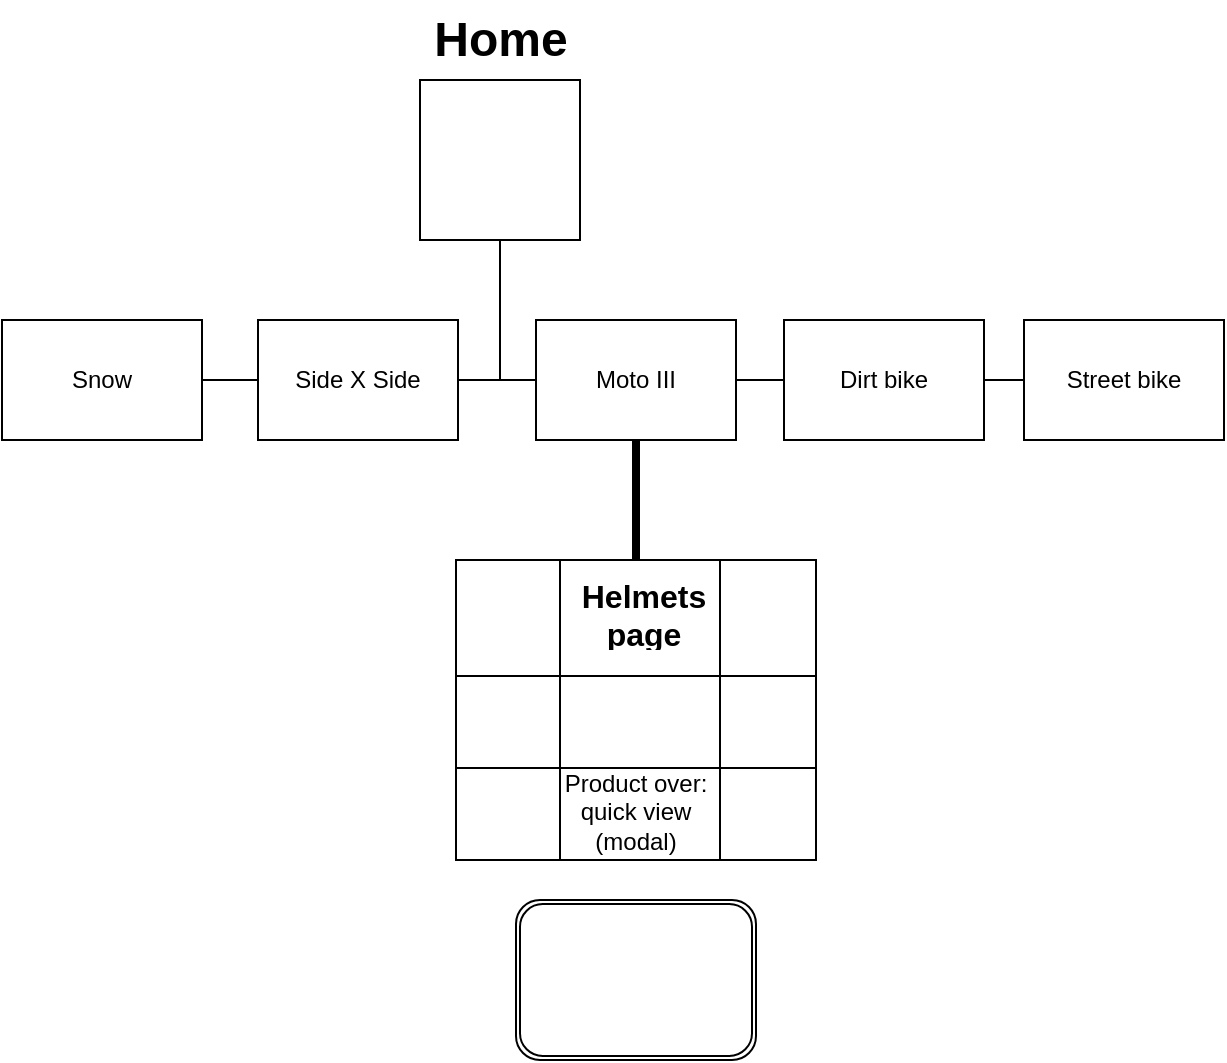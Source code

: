 <mxfile version="15.5.1" type="github"><diagram id="pVPDxXuSj9QUZrEX7Hru" name="Page-1"><mxGraphModel dx="946" dy="614" grid="1" gridSize="10" guides="1" tooltips="1" connect="1" arrows="1" fold="1" page="1" pageScale="1" pageWidth="827" pageHeight="1169" math="0" shadow="0"><root><mxCell id="0"/><mxCell id="1" parent="0"/><mxCell id="FU5SnRE4q-_udUetqIzK-1" value="" style="whiteSpace=wrap;html=1;aspect=fixed;" parent="1" vertex="1"><mxGeometry x="270" y="90" width="80" height="80" as="geometry"/></mxCell><mxCell id="FU5SnRE4q-_udUetqIzK-2" value="Home" style="text;strokeColor=none;fillColor=none;html=1;fontSize=24;fontStyle=1;verticalAlign=middle;align=center;" parent="1" vertex="1"><mxGeometry x="260" y="50" width="100" height="40" as="geometry"/></mxCell><mxCell id="FU5SnRE4q-_udUetqIzK-3" value="" style="edgeStyle=orthogonalEdgeStyle;startArrow=none;endArrow=none;rounded=0;targetPortConstraint=eastwest;sourcePortConstraint=northsouth;" parent="1" source="FU5SnRE4q-_udUetqIzK-6" target="FU5SnRE4q-_udUetqIzK-5" edge="1"><mxGeometry relative="1" as="geometry"><mxPoint x="260" y="170" as="sourcePoint"/><Array as="points"><mxPoint x="180" y="240"/><mxPoint x="180" y="240"/></Array></mxGeometry></mxCell><mxCell id="FU5SnRE4q-_udUetqIzK-4" value="" style="edgeStyle=orthogonalEdgeStyle;startArrow=none;endArrow=none;rounded=0;targetPortConstraint=eastwest;sourcePortConstraint=northsouth;" parent="1" source="FU5SnRE4q-_udUetqIzK-1" target="FU5SnRE4q-_udUetqIzK-6" edge="1"><mxGeometry relative="1" as="geometry"><mxPoint x="310" y="180" as="sourcePoint"/></mxGeometry></mxCell><mxCell id="FU5SnRE4q-_udUetqIzK-5" value="Snow" style="whiteSpace=wrap;html=1;align=center;verticalAlign=middle;treeFolding=1;treeMoving=1;" parent="1" vertex="1"><mxGeometry x="61" y="210" width="100" height="60" as="geometry"/></mxCell><mxCell id="FU5SnRE4q-_udUetqIzK-6" value="Side X Side" style="whiteSpace=wrap;html=1;align=center;verticalAlign=middle;treeFolding=1;treeMoving=1;" parent="1" vertex="1"><mxGeometry x="189" y="210" width="100" height="60" as="geometry"/></mxCell><mxCell id="FU5SnRE4q-_udUetqIzK-8" value="" style="edgeStyle=orthogonalEdgeStyle;startArrow=none;endArrow=none;rounded=0;targetPortConstraint=eastwest;sourcePortConstraint=northsouth;exitX=0.75;exitY=1;exitDx=0;exitDy=0;" parent="1" source="FU5SnRE4q-_udUetqIzK-1" target="FU5SnRE4q-_udUetqIzK-12" edge="1"><mxGeometry relative="1" as="geometry"><mxPoint x="330" y="160" as="sourcePoint"/><Array as="points"><mxPoint x="310" y="170"/><mxPoint x="310" y="240"/></Array></mxGeometry></mxCell><mxCell id="FU5SnRE4q-_udUetqIzK-9" value="Moto III" style="whiteSpace=wrap;html=1;align=center;verticalAlign=middle;treeFolding=1;treeMoving=1;" parent="1" vertex="1"><mxGeometry x="328" y="210" width="100" height="60" as="geometry"/></mxCell><mxCell id="FU5SnRE4q-_udUetqIzK-10" value="Dirt bike" style="whiteSpace=wrap;html=1;align=center;verticalAlign=middle;treeFolding=1;treeMoving=1;" parent="1" vertex="1"><mxGeometry x="452" y="210" width="100" height="60" as="geometry"/></mxCell><mxCell id="FU5SnRE4q-_udUetqIzK-12" value="Street bike" style="whiteSpace=wrap;html=1;align=center;verticalAlign=middle;treeFolding=1;treeMoving=1;" parent="1" vertex="1"><mxGeometry x="572" y="210" width="100" height="60" as="geometry"/></mxCell><mxCell id="FU5SnRE4q-_udUetqIzK-16" value="" style="shape=table;html=1;whiteSpace=wrap;startSize=0;container=1;collapsible=0;childLayout=tableLayout;" parent="1" vertex="1"><mxGeometry x="288" y="330" width="180" height="150" as="geometry"/></mxCell><mxCell id="FU5SnRE4q-_udUetqIzK-17" value="" style="shape=partialRectangle;html=1;whiteSpace=wrap;collapsible=0;dropTarget=0;pointerEvents=0;fillColor=none;top=0;left=0;bottom=0;right=0;points=[[0,0.5],[1,0.5]];portConstraint=eastwest;" parent="FU5SnRE4q-_udUetqIzK-16" vertex="1"><mxGeometry width="180" height="58" as="geometry"/></mxCell><mxCell id="FU5SnRE4q-_udUetqIzK-18" value="" style="shape=partialRectangle;html=1;whiteSpace=wrap;connectable=0;fillColor=none;top=0;left=0;bottom=0;right=0;overflow=hidden;pointerEvents=1;" parent="FU5SnRE4q-_udUetqIzK-17" vertex="1"><mxGeometry width="52" height="58" as="geometry"><mxRectangle width="52" height="58" as="alternateBounds"/></mxGeometry></mxCell><mxCell id="FU5SnRE4q-_udUetqIzK-19" value="" style="shape=partialRectangle;html=1;whiteSpace=wrap;connectable=0;fillColor=none;top=0;left=0;bottom=0;right=0;overflow=hidden;pointerEvents=1;" parent="FU5SnRE4q-_udUetqIzK-17" vertex="1"><mxGeometry x="52" width="80" height="58" as="geometry"><mxRectangle width="80" height="58" as="alternateBounds"/></mxGeometry></mxCell><mxCell id="FU5SnRE4q-_udUetqIzK-20" value="" style="shape=partialRectangle;html=1;whiteSpace=wrap;connectable=0;fillColor=none;top=0;left=0;bottom=0;right=0;overflow=hidden;pointerEvents=1;" parent="FU5SnRE4q-_udUetqIzK-17" vertex="1"><mxGeometry x="132" width="48" height="58" as="geometry"><mxRectangle width="48" height="58" as="alternateBounds"/></mxGeometry></mxCell><mxCell id="FU5SnRE4q-_udUetqIzK-21" value="" style="shape=partialRectangle;html=1;whiteSpace=wrap;collapsible=0;dropTarget=0;pointerEvents=0;fillColor=none;top=0;left=0;bottom=0;right=0;points=[[0,0.5],[1,0.5]];portConstraint=eastwest;" parent="FU5SnRE4q-_udUetqIzK-16" vertex="1"><mxGeometry y="58" width="180" height="46" as="geometry"/></mxCell><mxCell id="FU5SnRE4q-_udUetqIzK-22" value="" style="shape=partialRectangle;html=1;whiteSpace=wrap;connectable=0;fillColor=none;top=0;left=0;bottom=0;right=0;overflow=hidden;pointerEvents=1;" parent="FU5SnRE4q-_udUetqIzK-21" vertex="1"><mxGeometry width="52" height="46" as="geometry"><mxRectangle width="52" height="46" as="alternateBounds"/></mxGeometry></mxCell><mxCell id="FU5SnRE4q-_udUetqIzK-23" value="" style="shape=partialRectangle;html=1;whiteSpace=wrap;connectable=0;fillColor=none;top=0;left=0;bottom=0;right=0;overflow=hidden;pointerEvents=1;" parent="FU5SnRE4q-_udUetqIzK-21" vertex="1"><mxGeometry x="52" width="80" height="46" as="geometry"><mxRectangle width="80" height="46" as="alternateBounds"/></mxGeometry></mxCell><mxCell id="FU5SnRE4q-_udUetqIzK-24" value="" style="shape=partialRectangle;html=1;whiteSpace=wrap;connectable=0;fillColor=none;top=0;left=0;bottom=0;right=0;overflow=hidden;pointerEvents=1;" parent="FU5SnRE4q-_udUetqIzK-21" vertex="1"><mxGeometry x="132" width="48" height="46" as="geometry"><mxRectangle width="48" height="46" as="alternateBounds"/></mxGeometry></mxCell><mxCell id="FU5SnRE4q-_udUetqIzK-25" value="" style="shape=partialRectangle;html=1;whiteSpace=wrap;collapsible=0;dropTarget=0;pointerEvents=0;fillColor=none;top=0;left=0;bottom=0;right=0;points=[[0,0.5],[1,0.5]];portConstraint=eastwest;" parent="FU5SnRE4q-_udUetqIzK-16" vertex="1"><mxGeometry y="104" width="180" height="46" as="geometry"/></mxCell><mxCell id="FU5SnRE4q-_udUetqIzK-26" value="" style="shape=partialRectangle;html=1;whiteSpace=wrap;connectable=0;fillColor=none;top=0;left=0;bottom=0;right=0;overflow=hidden;pointerEvents=1;" parent="FU5SnRE4q-_udUetqIzK-25" vertex="1"><mxGeometry width="52" height="46" as="geometry"><mxRectangle width="52" height="46" as="alternateBounds"/></mxGeometry></mxCell><mxCell id="FU5SnRE4q-_udUetqIzK-27" value="" style="shape=partialRectangle;html=1;whiteSpace=wrap;connectable=0;fillColor=none;top=0;left=0;bottom=0;right=0;overflow=hidden;pointerEvents=1;" parent="FU5SnRE4q-_udUetqIzK-25" vertex="1"><mxGeometry x="52" width="80" height="46" as="geometry"><mxRectangle width="80" height="46" as="alternateBounds"/></mxGeometry></mxCell><mxCell id="FU5SnRE4q-_udUetqIzK-28" value="" style="shape=partialRectangle;html=1;whiteSpace=wrap;connectable=0;fillColor=none;top=0;left=0;bottom=0;right=0;overflow=hidden;pointerEvents=1;" parent="FU5SnRE4q-_udUetqIzK-25" vertex="1"><mxGeometry x="132" width="48" height="46" as="geometry"><mxRectangle width="48" height="46" as="alternateBounds"/></mxGeometry></mxCell><UserObject label="&lt;b style=&quot;font-size: 16px&quot;&gt;Helmets &lt;br&gt;&lt;font style=&quot;font-size: 16px&quot;&gt;page&lt;/font&gt;&lt;/b&gt;" placeholders="1" name="Variable" id="FU5SnRE4q-_udUetqIzK-15"><mxCell style="text;html=1;strokeColor=none;fillColor=none;align=center;verticalAlign=middle;whiteSpace=wrap;overflow=hidden;" parent="1" vertex="1"><mxGeometry x="342" y="336" width="80" height="40" as="geometry"/></mxCell></UserObject><mxCell id="FU5SnRE4q-_udUetqIzK-29" value="" style="line;strokeWidth=4;direction=south;html=1;perimeter=backbonePerimeter;points=[];outlineConnect=0;" parent="1" vertex="1"><mxGeometry x="373" y="270" width="10" height="60" as="geometry"/></mxCell><UserObject label="Product over:&lt;br&gt;quick view (modal)" placeholders="1" name="Variable" id="q9Oh-w-kviJXUtaA4xf2-2"><mxCell style="text;html=1;strokeColor=none;fillColor=none;align=center;verticalAlign=middle;whiteSpace=wrap;overflow=hidden;" parent="1" vertex="1"><mxGeometry x="338" y="431" width="80" height="50" as="geometry"/></mxCell></UserObject><mxCell id="q9Oh-w-kviJXUtaA4xf2-3" value="" style="shape=ext;double=1;rounded=1;whiteSpace=wrap;html=1;fontSize=16;" parent="1" vertex="1"><mxGeometry x="318" y="500" width="120" height="80" as="geometry"/></mxCell></root></mxGraphModel></diagram></mxfile>